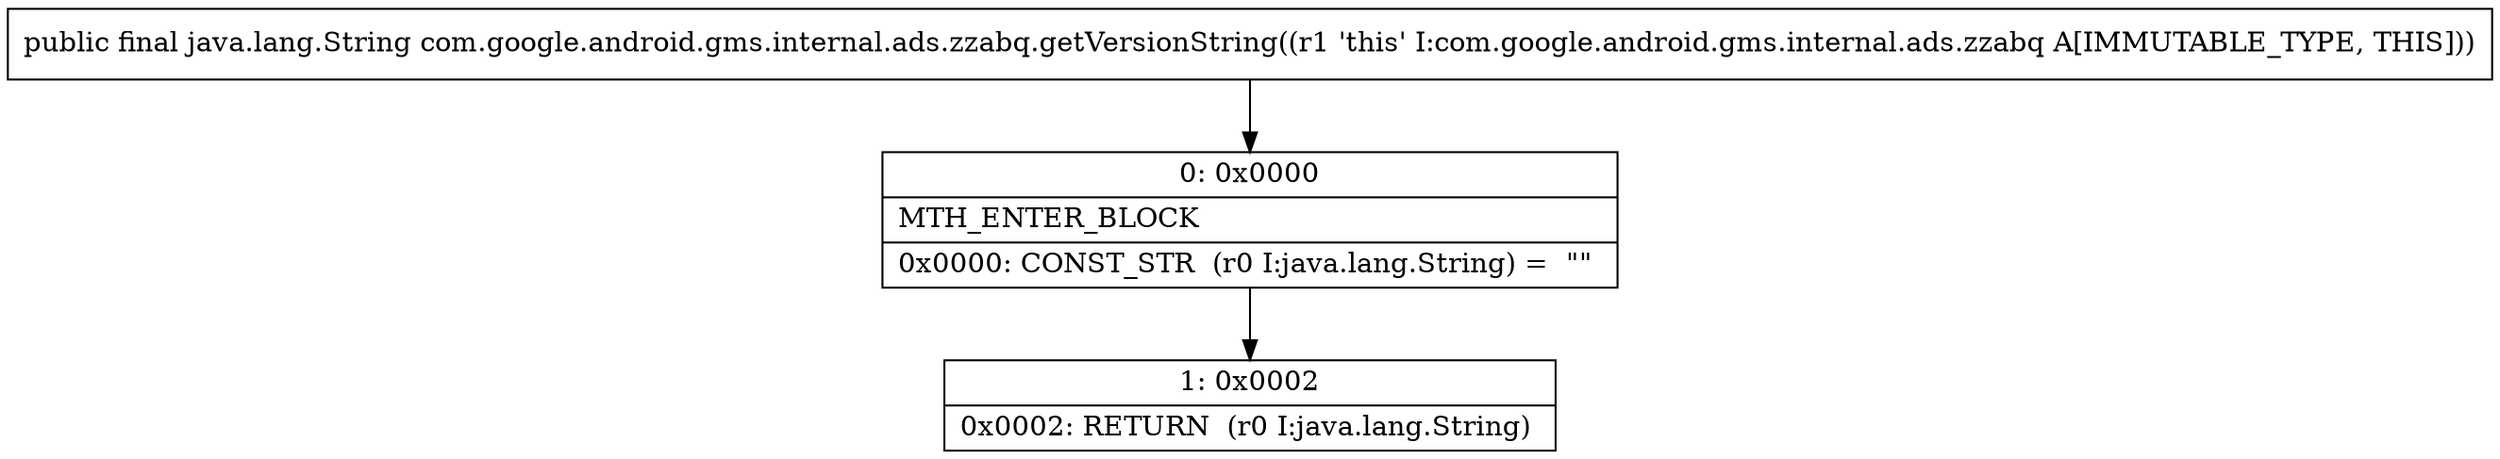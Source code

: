 digraph "CFG forcom.google.android.gms.internal.ads.zzabq.getVersionString()Ljava\/lang\/String;" {
Node_0 [shape=record,label="{0\:\ 0x0000|MTH_ENTER_BLOCK\l|0x0000: CONST_STR  (r0 I:java.lang.String) =  \"\" \l}"];
Node_1 [shape=record,label="{1\:\ 0x0002|0x0002: RETURN  (r0 I:java.lang.String) \l}"];
MethodNode[shape=record,label="{public final java.lang.String com.google.android.gms.internal.ads.zzabq.getVersionString((r1 'this' I:com.google.android.gms.internal.ads.zzabq A[IMMUTABLE_TYPE, THIS])) }"];
MethodNode -> Node_0;
Node_0 -> Node_1;
}

